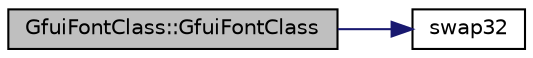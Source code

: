 digraph "GfuiFontClass::GfuiFontClass"
{
  edge [fontname="Helvetica",fontsize="10",labelfontname="Helvetica",labelfontsize="10"];
  node [fontname="Helvetica",fontsize="10",shape=record];
  rankdir="LR";
  Node1 [label="GfuiFontClass::GfuiFontClass",height=0.2,width=0.4,color="black", fillcolor="grey75", style="filled", fontcolor="black"];
  Node1 -> Node2 [color="midnightblue",fontsize="10",style="solid",fontname="Helvetica"];
  Node2 [label="swap32",height=0.2,width=0.4,color="black", fillcolor="white", style="filled",URL="$guifont_8cpp.html#ac2f54258b090b44f019a771970702f46"];
}

